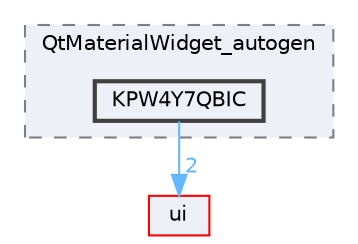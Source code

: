 digraph "KPW4Y7QBIC"
{
 // LATEX_PDF_SIZE
  bgcolor="transparent";
  edge [fontname=Helvetica,fontsize=10,labelfontname=Helvetica,labelfontsize=10];
  node [fontname=Helvetica,fontsize=10,shape=box,height=0.2,width=0.4];
  compound=true
  subgraph clusterdir_ef79c2e318cccb174faf66af28e4f96b {
    graph [ bgcolor="#edf0f7", pencolor="grey50", label="QtMaterialWidget_autogen", fontname=Helvetica,fontsize=10 style="filled,dashed", URL="dir_ef79c2e318cccb174faf66af28e4f96b.html",tooltip=""]
  dir_235aab1ba7179a5b5a91920324809391 [label="KPW4Y7QBIC", fillcolor="#edf0f7", color="grey25", style="filled,bold", URL="dir_235aab1ba7179a5b5a91920324809391.html",tooltip=""];
  }
  dir_1788f8309b1a812dcb800a185471cf6c [label="ui", fillcolor="#edf0f7", color="red", style="filled", URL="dir_1788f8309b1a812dcb800a185471cf6c.html",tooltip=""];
  dir_235aab1ba7179a5b5a91920324809391->dir_1788f8309b1a812dcb800a185471cf6c [headlabel="2", labeldistance=1.5 headhref="dir_000165_000351.html" href="dir_000165_000351.html" color="steelblue1" fontcolor="steelblue1"];
}
